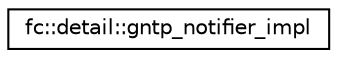 digraph "Graphical Class Hierarchy"
{
  edge [fontname="Helvetica",fontsize="10",labelfontname="Helvetica",labelfontsize="10"];
  node [fontname="Helvetica",fontsize="10",shape=record];
  rankdir="LR";
  Node0 [label="fc::detail::gntp_notifier_impl",height=0.2,width=0.4,color="black", fillcolor="white", style="filled",URL="$classfc_1_1detail_1_1gntp__notifier__impl.html"];
}
